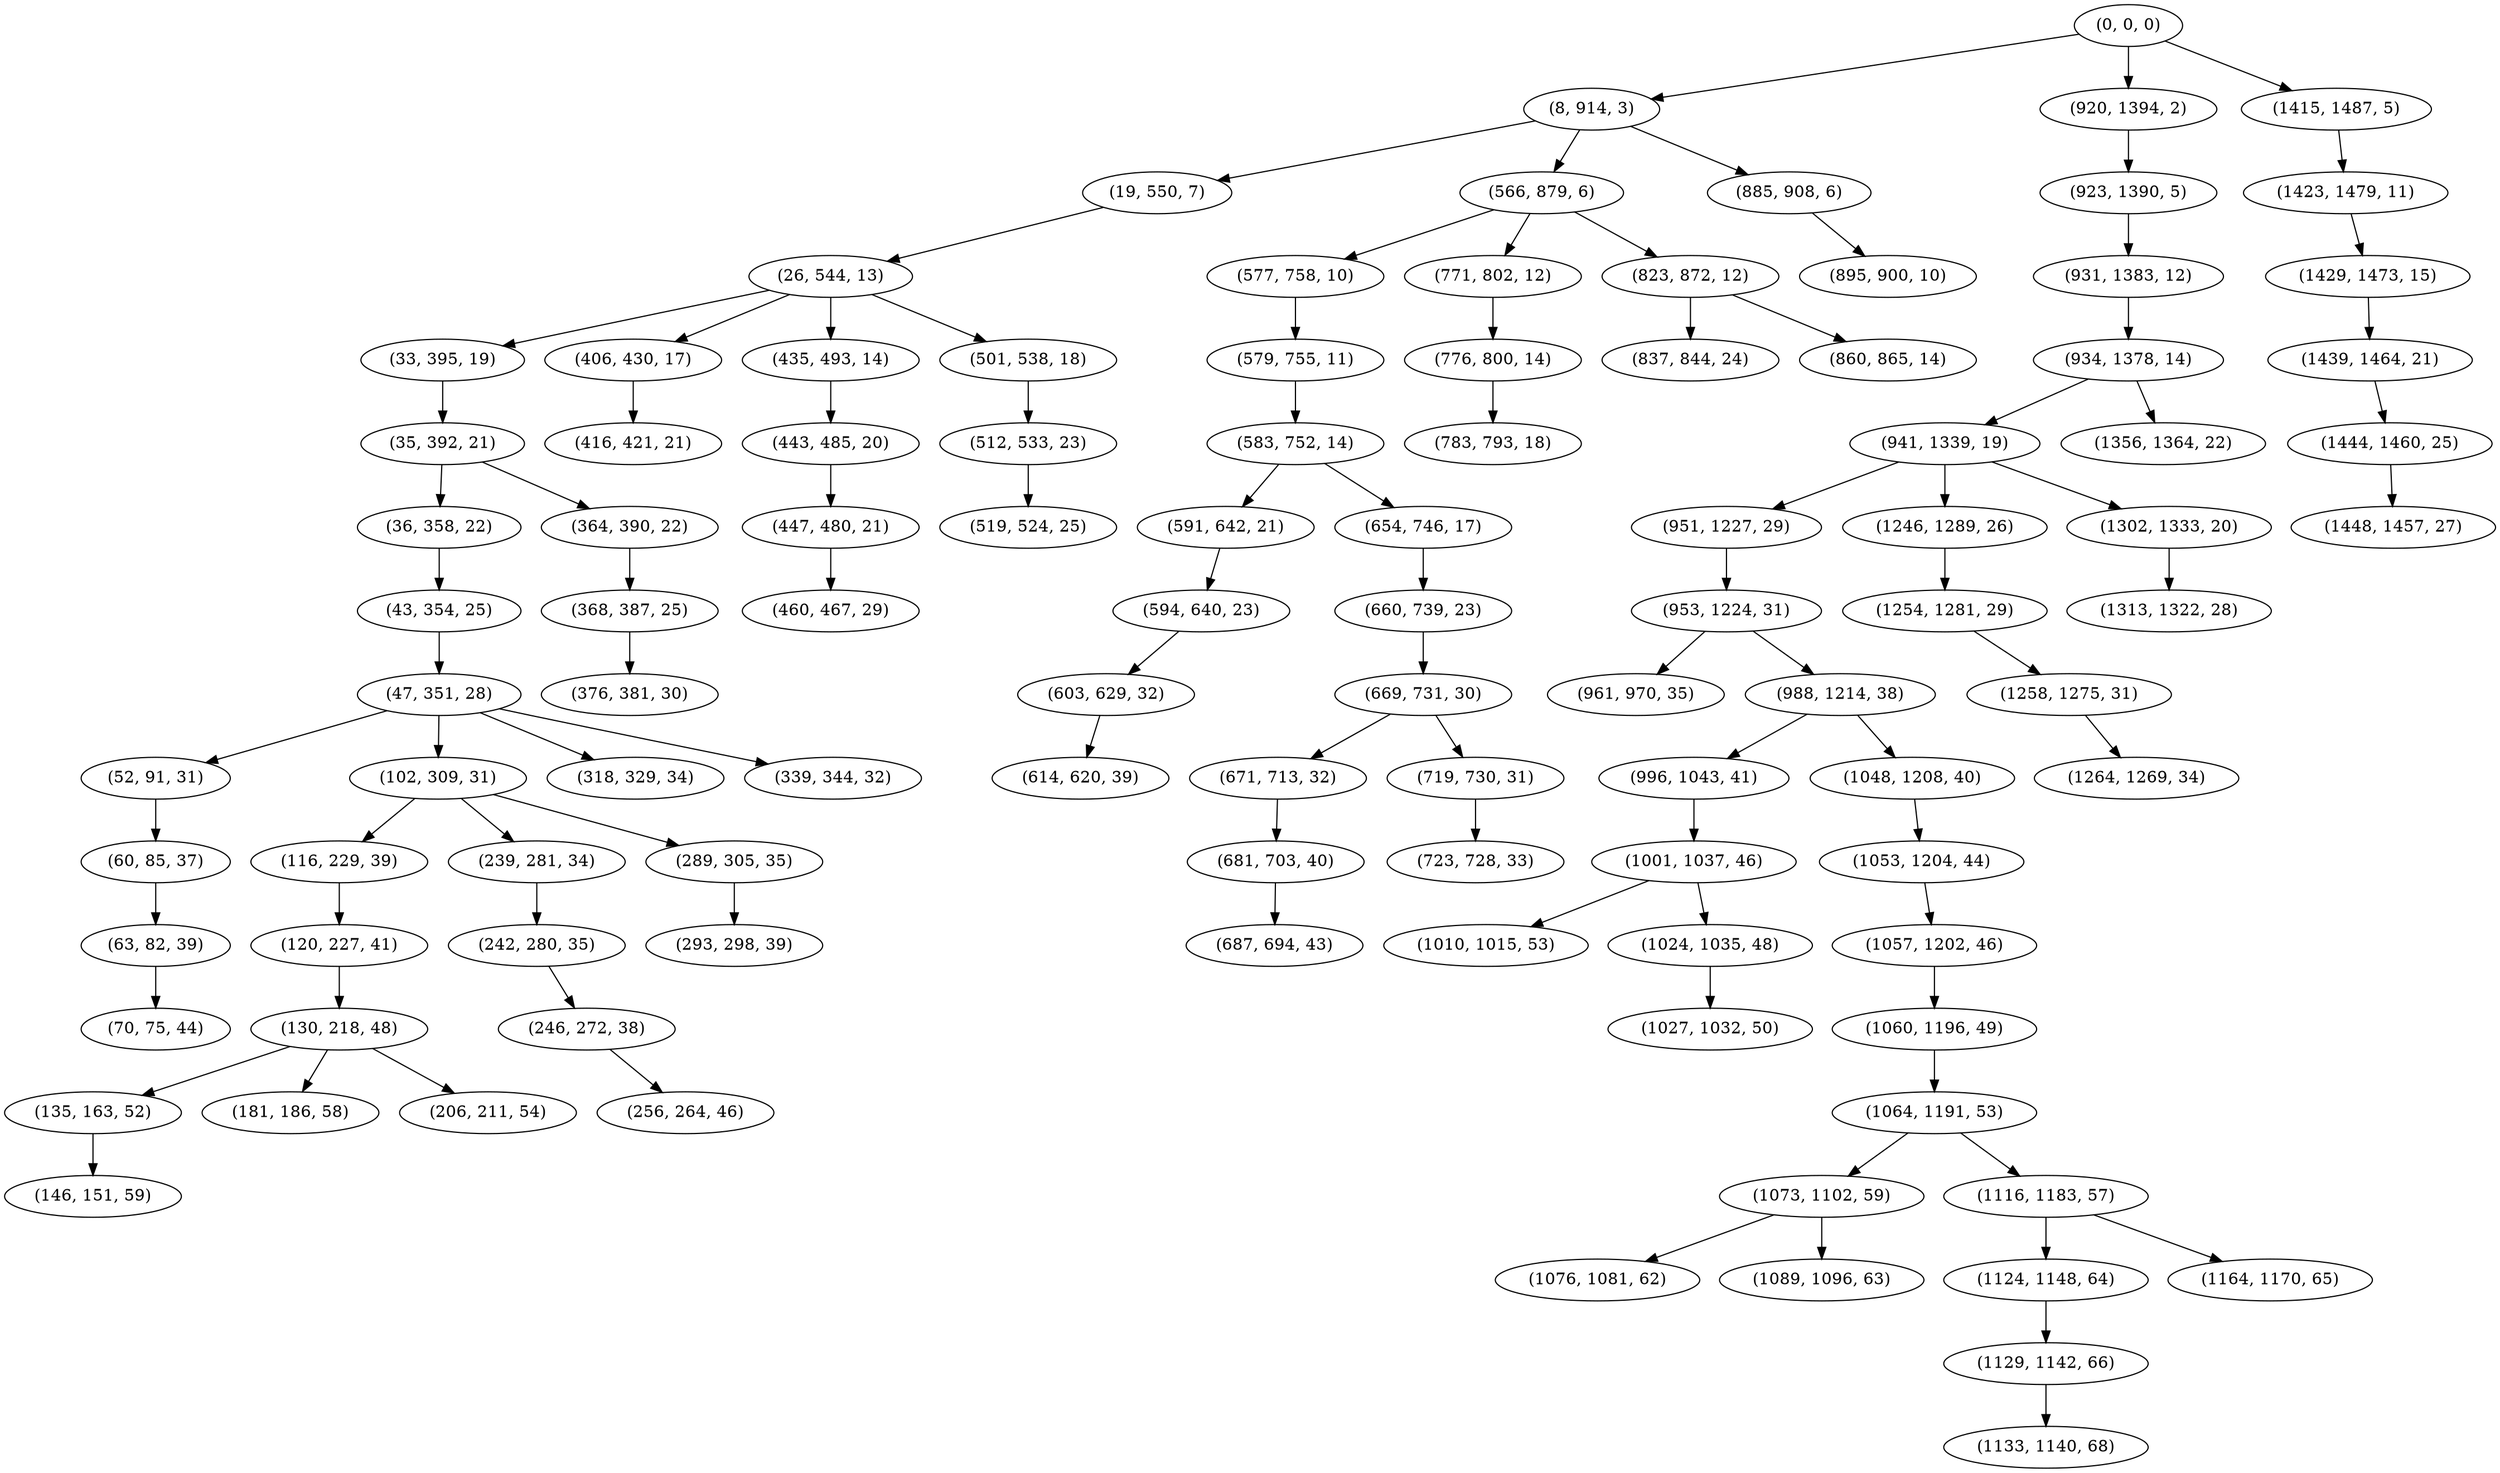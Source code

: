 digraph tree {
    "(0, 0, 0)";
    "(8, 914, 3)";
    "(19, 550, 7)";
    "(26, 544, 13)";
    "(33, 395, 19)";
    "(35, 392, 21)";
    "(36, 358, 22)";
    "(43, 354, 25)";
    "(47, 351, 28)";
    "(52, 91, 31)";
    "(60, 85, 37)";
    "(63, 82, 39)";
    "(70, 75, 44)";
    "(102, 309, 31)";
    "(116, 229, 39)";
    "(120, 227, 41)";
    "(130, 218, 48)";
    "(135, 163, 52)";
    "(146, 151, 59)";
    "(181, 186, 58)";
    "(206, 211, 54)";
    "(239, 281, 34)";
    "(242, 280, 35)";
    "(246, 272, 38)";
    "(256, 264, 46)";
    "(289, 305, 35)";
    "(293, 298, 39)";
    "(318, 329, 34)";
    "(339, 344, 32)";
    "(364, 390, 22)";
    "(368, 387, 25)";
    "(376, 381, 30)";
    "(406, 430, 17)";
    "(416, 421, 21)";
    "(435, 493, 14)";
    "(443, 485, 20)";
    "(447, 480, 21)";
    "(460, 467, 29)";
    "(501, 538, 18)";
    "(512, 533, 23)";
    "(519, 524, 25)";
    "(566, 879, 6)";
    "(577, 758, 10)";
    "(579, 755, 11)";
    "(583, 752, 14)";
    "(591, 642, 21)";
    "(594, 640, 23)";
    "(603, 629, 32)";
    "(614, 620, 39)";
    "(654, 746, 17)";
    "(660, 739, 23)";
    "(669, 731, 30)";
    "(671, 713, 32)";
    "(681, 703, 40)";
    "(687, 694, 43)";
    "(719, 730, 31)";
    "(723, 728, 33)";
    "(771, 802, 12)";
    "(776, 800, 14)";
    "(783, 793, 18)";
    "(823, 872, 12)";
    "(837, 844, 24)";
    "(860, 865, 14)";
    "(885, 908, 6)";
    "(895, 900, 10)";
    "(920, 1394, 2)";
    "(923, 1390, 5)";
    "(931, 1383, 12)";
    "(934, 1378, 14)";
    "(941, 1339, 19)";
    "(951, 1227, 29)";
    "(953, 1224, 31)";
    "(961, 970, 35)";
    "(988, 1214, 38)";
    "(996, 1043, 41)";
    "(1001, 1037, 46)";
    "(1010, 1015, 53)";
    "(1024, 1035, 48)";
    "(1027, 1032, 50)";
    "(1048, 1208, 40)";
    "(1053, 1204, 44)";
    "(1057, 1202, 46)";
    "(1060, 1196, 49)";
    "(1064, 1191, 53)";
    "(1073, 1102, 59)";
    "(1076, 1081, 62)";
    "(1089, 1096, 63)";
    "(1116, 1183, 57)";
    "(1124, 1148, 64)";
    "(1129, 1142, 66)";
    "(1133, 1140, 68)";
    "(1164, 1170, 65)";
    "(1246, 1289, 26)";
    "(1254, 1281, 29)";
    "(1258, 1275, 31)";
    "(1264, 1269, 34)";
    "(1302, 1333, 20)";
    "(1313, 1322, 28)";
    "(1356, 1364, 22)";
    "(1415, 1487, 5)";
    "(1423, 1479, 11)";
    "(1429, 1473, 15)";
    "(1439, 1464, 21)";
    "(1444, 1460, 25)";
    "(1448, 1457, 27)";
    "(0, 0, 0)" -> "(8, 914, 3)";
    "(0, 0, 0)" -> "(920, 1394, 2)";
    "(0, 0, 0)" -> "(1415, 1487, 5)";
    "(8, 914, 3)" -> "(19, 550, 7)";
    "(8, 914, 3)" -> "(566, 879, 6)";
    "(8, 914, 3)" -> "(885, 908, 6)";
    "(19, 550, 7)" -> "(26, 544, 13)";
    "(26, 544, 13)" -> "(33, 395, 19)";
    "(26, 544, 13)" -> "(406, 430, 17)";
    "(26, 544, 13)" -> "(435, 493, 14)";
    "(26, 544, 13)" -> "(501, 538, 18)";
    "(33, 395, 19)" -> "(35, 392, 21)";
    "(35, 392, 21)" -> "(36, 358, 22)";
    "(35, 392, 21)" -> "(364, 390, 22)";
    "(36, 358, 22)" -> "(43, 354, 25)";
    "(43, 354, 25)" -> "(47, 351, 28)";
    "(47, 351, 28)" -> "(52, 91, 31)";
    "(47, 351, 28)" -> "(102, 309, 31)";
    "(47, 351, 28)" -> "(318, 329, 34)";
    "(47, 351, 28)" -> "(339, 344, 32)";
    "(52, 91, 31)" -> "(60, 85, 37)";
    "(60, 85, 37)" -> "(63, 82, 39)";
    "(63, 82, 39)" -> "(70, 75, 44)";
    "(102, 309, 31)" -> "(116, 229, 39)";
    "(102, 309, 31)" -> "(239, 281, 34)";
    "(102, 309, 31)" -> "(289, 305, 35)";
    "(116, 229, 39)" -> "(120, 227, 41)";
    "(120, 227, 41)" -> "(130, 218, 48)";
    "(130, 218, 48)" -> "(135, 163, 52)";
    "(130, 218, 48)" -> "(181, 186, 58)";
    "(130, 218, 48)" -> "(206, 211, 54)";
    "(135, 163, 52)" -> "(146, 151, 59)";
    "(239, 281, 34)" -> "(242, 280, 35)";
    "(242, 280, 35)" -> "(246, 272, 38)";
    "(246, 272, 38)" -> "(256, 264, 46)";
    "(289, 305, 35)" -> "(293, 298, 39)";
    "(364, 390, 22)" -> "(368, 387, 25)";
    "(368, 387, 25)" -> "(376, 381, 30)";
    "(406, 430, 17)" -> "(416, 421, 21)";
    "(435, 493, 14)" -> "(443, 485, 20)";
    "(443, 485, 20)" -> "(447, 480, 21)";
    "(447, 480, 21)" -> "(460, 467, 29)";
    "(501, 538, 18)" -> "(512, 533, 23)";
    "(512, 533, 23)" -> "(519, 524, 25)";
    "(566, 879, 6)" -> "(577, 758, 10)";
    "(566, 879, 6)" -> "(771, 802, 12)";
    "(566, 879, 6)" -> "(823, 872, 12)";
    "(577, 758, 10)" -> "(579, 755, 11)";
    "(579, 755, 11)" -> "(583, 752, 14)";
    "(583, 752, 14)" -> "(591, 642, 21)";
    "(583, 752, 14)" -> "(654, 746, 17)";
    "(591, 642, 21)" -> "(594, 640, 23)";
    "(594, 640, 23)" -> "(603, 629, 32)";
    "(603, 629, 32)" -> "(614, 620, 39)";
    "(654, 746, 17)" -> "(660, 739, 23)";
    "(660, 739, 23)" -> "(669, 731, 30)";
    "(669, 731, 30)" -> "(671, 713, 32)";
    "(669, 731, 30)" -> "(719, 730, 31)";
    "(671, 713, 32)" -> "(681, 703, 40)";
    "(681, 703, 40)" -> "(687, 694, 43)";
    "(719, 730, 31)" -> "(723, 728, 33)";
    "(771, 802, 12)" -> "(776, 800, 14)";
    "(776, 800, 14)" -> "(783, 793, 18)";
    "(823, 872, 12)" -> "(837, 844, 24)";
    "(823, 872, 12)" -> "(860, 865, 14)";
    "(885, 908, 6)" -> "(895, 900, 10)";
    "(920, 1394, 2)" -> "(923, 1390, 5)";
    "(923, 1390, 5)" -> "(931, 1383, 12)";
    "(931, 1383, 12)" -> "(934, 1378, 14)";
    "(934, 1378, 14)" -> "(941, 1339, 19)";
    "(934, 1378, 14)" -> "(1356, 1364, 22)";
    "(941, 1339, 19)" -> "(951, 1227, 29)";
    "(941, 1339, 19)" -> "(1246, 1289, 26)";
    "(941, 1339, 19)" -> "(1302, 1333, 20)";
    "(951, 1227, 29)" -> "(953, 1224, 31)";
    "(953, 1224, 31)" -> "(961, 970, 35)";
    "(953, 1224, 31)" -> "(988, 1214, 38)";
    "(988, 1214, 38)" -> "(996, 1043, 41)";
    "(988, 1214, 38)" -> "(1048, 1208, 40)";
    "(996, 1043, 41)" -> "(1001, 1037, 46)";
    "(1001, 1037, 46)" -> "(1010, 1015, 53)";
    "(1001, 1037, 46)" -> "(1024, 1035, 48)";
    "(1024, 1035, 48)" -> "(1027, 1032, 50)";
    "(1048, 1208, 40)" -> "(1053, 1204, 44)";
    "(1053, 1204, 44)" -> "(1057, 1202, 46)";
    "(1057, 1202, 46)" -> "(1060, 1196, 49)";
    "(1060, 1196, 49)" -> "(1064, 1191, 53)";
    "(1064, 1191, 53)" -> "(1073, 1102, 59)";
    "(1064, 1191, 53)" -> "(1116, 1183, 57)";
    "(1073, 1102, 59)" -> "(1076, 1081, 62)";
    "(1073, 1102, 59)" -> "(1089, 1096, 63)";
    "(1116, 1183, 57)" -> "(1124, 1148, 64)";
    "(1116, 1183, 57)" -> "(1164, 1170, 65)";
    "(1124, 1148, 64)" -> "(1129, 1142, 66)";
    "(1129, 1142, 66)" -> "(1133, 1140, 68)";
    "(1246, 1289, 26)" -> "(1254, 1281, 29)";
    "(1254, 1281, 29)" -> "(1258, 1275, 31)";
    "(1258, 1275, 31)" -> "(1264, 1269, 34)";
    "(1302, 1333, 20)" -> "(1313, 1322, 28)";
    "(1415, 1487, 5)" -> "(1423, 1479, 11)";
    "(1423, 1479, 11)" -> "(1429, 1473, 15)";
    "(1429, 1473, 15)" -> "(1439, 1464, 21)";
    "(1439, 1464, 21)" -> "(1444, 1460, 25)";
    "(1444, 1460, 25)" -> "(1448, 1457, 27)";
}
